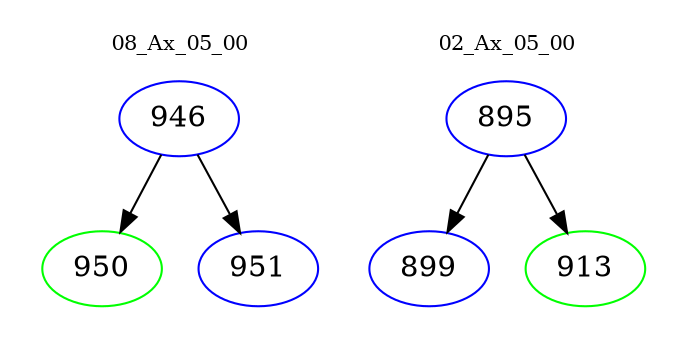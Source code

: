 digraph{
subgraph cluster_0 {
color = white
label = "08_Ax_05_00";
fontsize=10;
T0_946 [label="946", color="blue"]
T0_946 -> T0_950 [color="black"]
T0_950 [label="950", color="green"]
T0_946 -> T0_951 [color="black"]
T0_951 [label="951", color="blue"]
}
subgraph cluster_1 {
color = white
label = "02_Ax_05_00";
fontsize=10;
T1_895 [label="895", color="blue"]
T1_895 -> T1_899 [color="black"]
T1_899 [label="899", color="blue"]
T1_895 -> T1_913 [color="black"]
T1_913 [label="913", color="green"]
}
}
